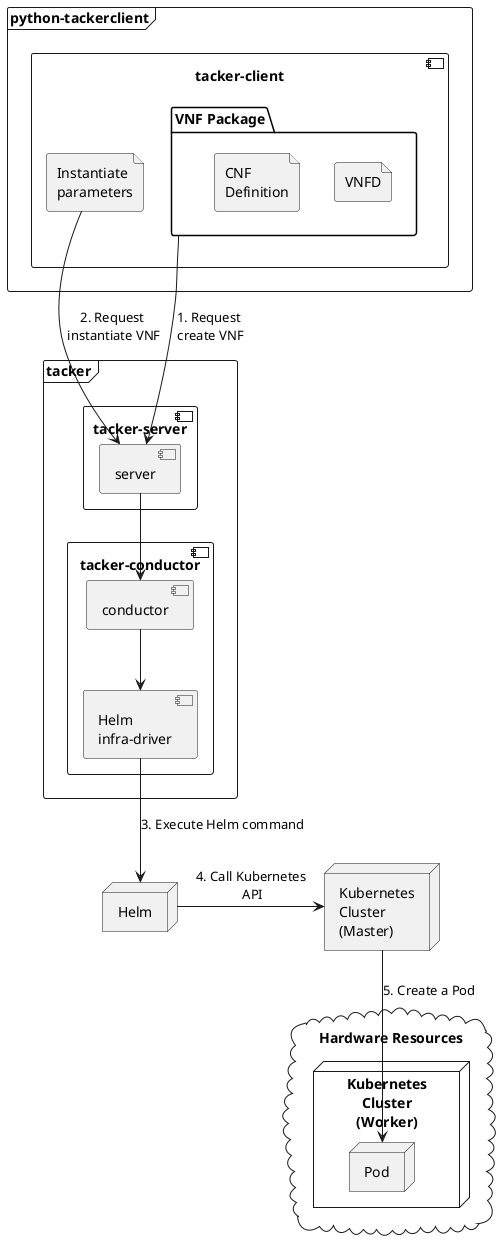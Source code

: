 @startuml

frame "python-tackerclient" {
    component "tacker-client" as client {
    package "VNF Package" as vnfpkg {
        file "VNFD" as vnfd
        file "CNF\nDefinition" as cnfd
    }
    file "Instantiate\nparameters" as inst_param
}
}

frame "tacker" {
    component "tacker-server" {
        component "server" as serv
    }
    component "tacker-conductor" {
        component "conductor" as cond
        component "Helm\ninfra-driver" as infra
    }
}

node "Helm"

node "Kubernetes\nCluster\n(Master)" as k8s_m
cloud "Hardware Resources" as hw {
    node "Kubernetes\nCluster\n(Worker)" as k8s_w {
        node "Pod" as ins1
    }
}

'# Relationships
vnfpkg --> serv: 1. Request\n create VNF
inst_param --> serv: 2. Request\n instantiate VNF
serv --> cond
cond --> infra
infra --> Helm: 3. Execute Helm command
Helm -right-> k8s_m: 4. Call Kubernetes\n API
k8s_m --> ins1: 5. Create a Pod

@enduml

